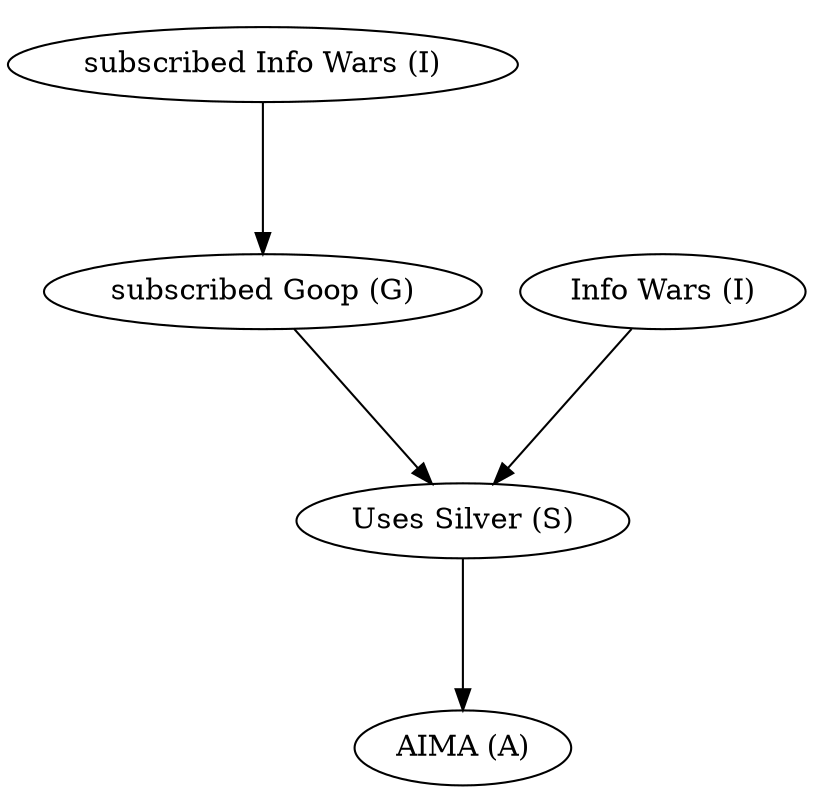 digraph {
    graph [ratio=1]
    "subscribed Info Wars (I)" -> "subscribed Goop (G)"
    "subscribed Goop (G)" -> "Uses Silver (S)"
    "Info Wars (I)" -> "Uses Silver (S)"
    "Uses Silver (S)" -> "AIMA (A)"
}
